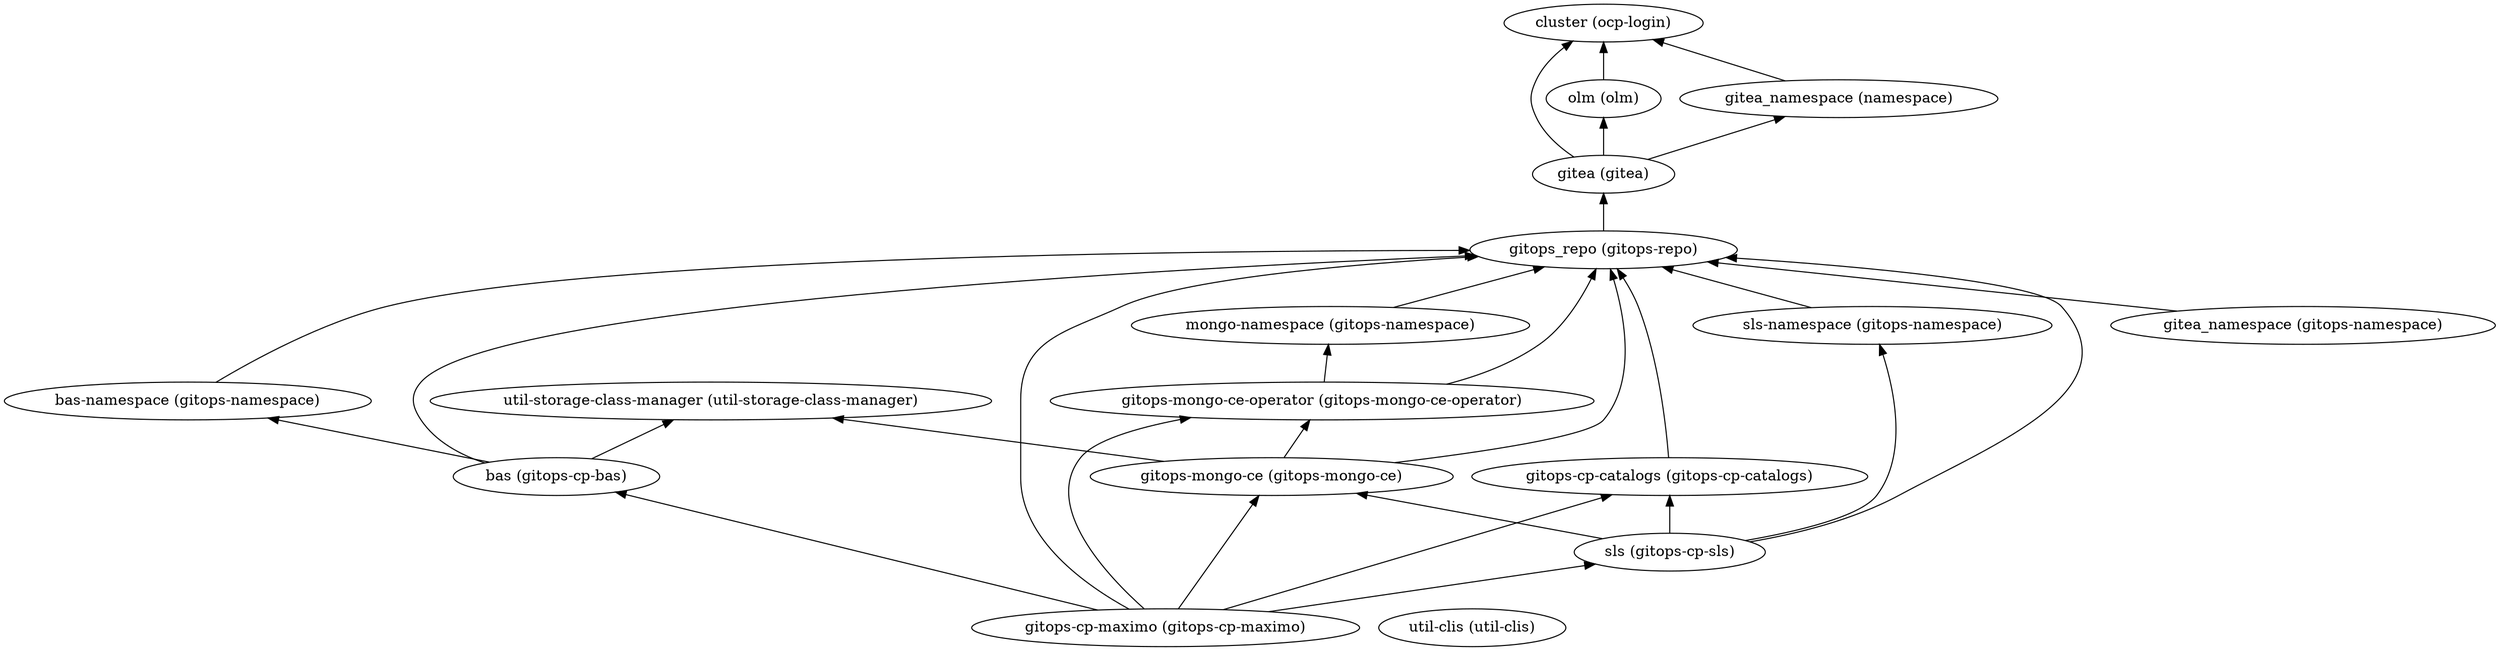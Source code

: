 digraph {
    rankdir="BT"
    "gitea (gitea)" -> "cluster (ocp-login)"
"gitea (gitea)" -> "olm (olm)"
"gitea (gitea)" -> "gitea_namespace (namespace)"
"gitea (gitea)"
"cluster (ocp-login)"
"olm (olm)" -> "cluster (ocp-login)"
"olm (olm)"
"gitea_namespace (namespace)" -> "cluster (ocp-login)"
"gitea_namespace (namespace)"
"bas (gitops-cp-bas)" -> "gitops_repo (gitops-repo)"
"bas (gitops-cp-bas)" -> "bas-namespace (gitops-namespace)"
"bas (gitops-cp-bas)" -> "util-storage-class-manager (util-storage-class-manager)"
"bas (gitops-cp-bas)"
"gitops_repo (gitops-repo)" -> "gitea (gitea)"
"gitops_repo (gitops-repo)"
"bas-namespace (gitops-namespace)" -> "gitops_repo (gitops-repo)"
"bas-namespace (gitops-namespace)"
"util-storage-class-manager (util-storage-class-manager)"
"gitops-cp-catalogs (gitops-cp-catalogs)" -> "gitops_repo (gitops-repo)"
"gitops-cp-catalogs (gitops-cp-catalogs)"
"gitops-cp-maximo (gitops-cp-maximo)" -> "gitops_repo (gitops-repo)"
"gitops-cp-maximo (gitops-cp-maximo)" -> "gitops-cp-catalogs (gitops-cp-catalogs)"
"gitops-cp-maximo (gitops-cp-maximo)" -> "gitops-mongo-ce-operator (gitops-mongo-ce-operator)"
"gitops-cp-maximo (gitops-cp-maximo)" -> "gitops-mongo-ce (gitops-mongo-ce)"
"gitops-cp-maximo (gitops-cp-maximo)" -> "sls (gitops-cp-sls)"
"gitops-cp-maximo (gitops-cp-maximo)" -> "bas (gitops-cp-bas)"
"gitops-cp-maximo (gitops-cp-maximo)"
"gitops-mongo-ce-operator (gitops-mongo-ce-operator)" -> "gitops_repo (gitops-repo)"
"gitops-mongo-ce-operator (gitops-mongo-ce-operator)" -> "mongo-namespace (gitops-namespace)"
"gitops-mongo-ce-operator (gitops-mongo-ce-operator)"
"mongo-namespace (gitops-namespace)" -> "gitops_repo (gitops-repo)"
"mongo-namespace (gitops-namespace)"
"gitops-mongo-ce (gitops-mongo-ce)" -> "gitops_repo (gitops-repo)"
"gitops-mongo-ce (gitops-mongo-ce)" -> "gitops-mongo-ce-operator (gitops-mongo-ce-operator)"
"gitops-mongo-ce (gitops-mongo-ce)" -> "util-storage-class-manager (util-storage-class-manager)"
"gitops-mongo-ce (gitops-mongo-ce)"
"sls (gitops-cp-sls)" -> "gitops_repo (gitops-repo)"
"sls (gitops-cp-sls)" -> "gitops-cp-catalogs (gitops-cp-catalogs)"
"sls (gitops-cp-sls)" -> "sls-namespace (gitops-namespace)"
"sls (gitops-cp-sls)" -> "gitops-mongo-ce (gitops-mongo-ce)"
"sls (gitops-cp-sls)"
"sls-namespace (gitops-namespace)" -> "gitops_repo (gitops-repo)"
"sls-namespace (gitops-namespace)"
"gitea_namespace (gitops-namespace)" -> "gitops_repo (gitops-repo)"
"gitea_namespace (gitops-namespace)"
"util-clis (util-clis)"
  }